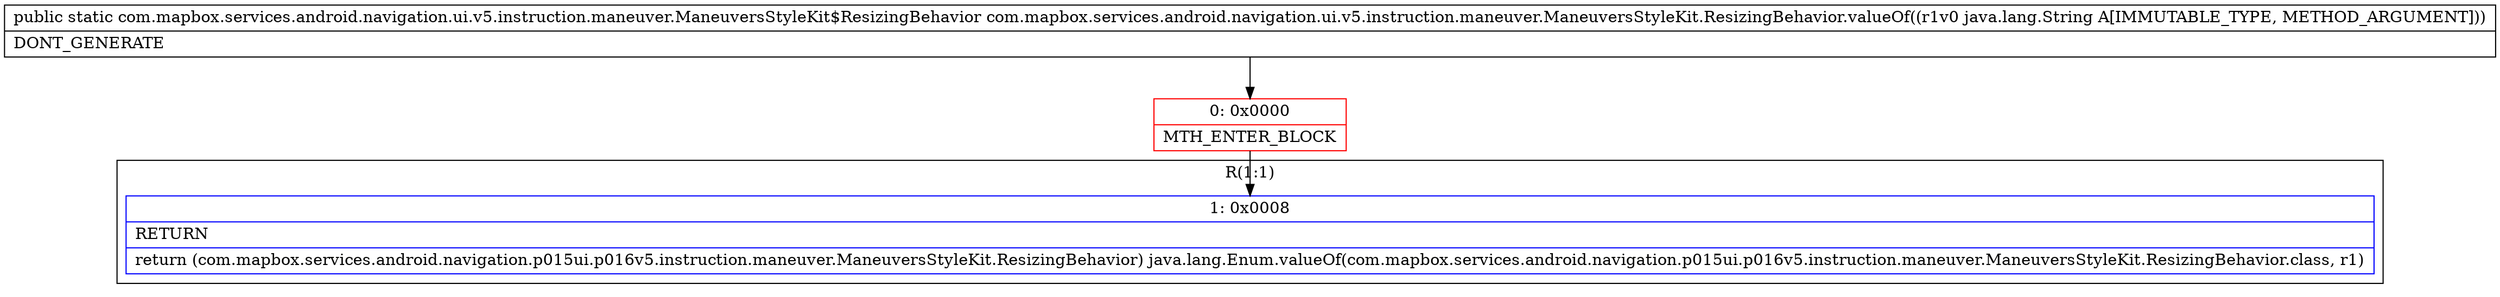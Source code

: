 digraph "CFG forcom.mapbox.services.android.navigation.ui.v5.instruction.maneuver.ManeuversStyleKit.ResizingBehavior.valueOf(Ljava\/lang\/String;)Lcom\/mapbox\/services\/android\/navigation\/ui\/v5\/instruction\/maneuver\/ManeuversStyleKit$ResizingBehavior;" {
subgraph cluster_Region_296944375 {
label = "R(1:1)";
node [shape=record,color=blue];
Node_1 [shape=record,label="{1\:\ 0x0008|RETURN\l|return (com.mapbox.services.android.navigation.p015ui.p016v5.instruction.maneuver.ManeuversStyleKit.ResizingBehavior) java.lang.Enum.valueOf(com.mapbox.services.android.navigation.p015ui.p016v5.instruction.maneuver.ManeuversStyleKit.ResizingBehavior.class, r1)\l}"];
}
Node_0 [shape=record,color=red,label="{0\:\ 0x0000|MTH_ENTER_BLOCK\l}"];
MethodNode[shape=record,label="{public static com.mapbox.services.android.navigation.ui.v5.instruction.maneuver.ManeuversStyleKit$ResizingBehavior com.mapbox.services.android.navigation.ui.v5.instruction.maneuver.ManeuversStyleKit.ResizingBehavior.valueOf((r1v0 java.lang.String A[IMMUTABLE_TYPE, METHOD_ARGUMENT]))  | DONT_GENERATE\l}"];
MethodNode -> Node_0;
Node_0 -> Node_1;
}

